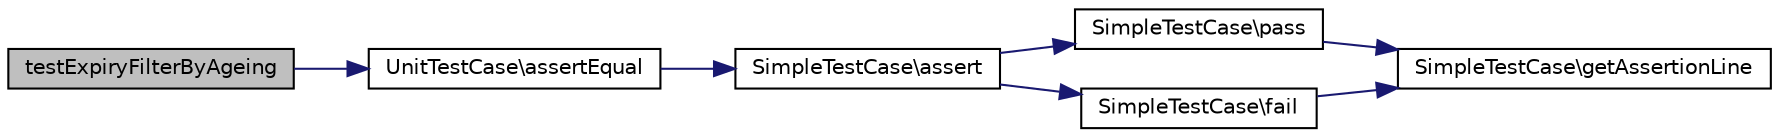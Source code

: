 digraph "testExpiryFilterByAgeing"
{
  edge [fontname="Helvetica",fontsize="10",labelfontname="Helvetica",labelfontsize="10"];
  node [fontname="Helvetica",fontsize="10",shape=record];
  rankdir="LR";
  Node1 [label="testExpiryFilterByAgeing",height=0.2,width=0.4,color="black", fillcolor="grey75", style="filled" fontcolor="black"];
  Node1 -> Node2 [color="midnightblue",fontsize="10",style="solid",fontname="Helvetica"];
  Node2 [label="UnitTestCase\\assertEqual",height=0.2,width=0.4,color="black", fillcolor="white", style="filled",URL="$class_unit_test_case.html#a4dfd80fc987c7176bc85e680aeb98161"];
  Node2 -> Node3 [color="midnightblue",fontsize="10",style="solid",fontname="Helvetica"];
  Node3 [label="SimpleTestCase\\assert",height=0.2,width=0.4,color="black", fillcolor="white", style="filled",URL="$class_simple_test_case.html#a9be3866087958c52771a4eb0921a80f8"];
  Node3 -> Node4 [color="midnightblue",fontsize="10",style="solid",fontname="Helvetica"];
  Node4 [label="SimpleTestCase\\pass",height=0.2,width=0.4,color="black", fillcolor="white", style="filled",URL="$class_simple_test_case.html#a413ec6a28c017c7f5c08af552930a023"];
  Node4 -> Node5 [color="midnightblue",fontsize="10",style="solid",fontname="Helvetica"];
  Node5 [label="SimpleTestCase\\getAssertionLine",height=0.2,width=0.4,color="black", fillcolor="white", style="filled",URL="$class_simple_test_case.html#a4389a897171547fc4545f56a75bf0c9f"];
  Node3 -> Node6 [color="midnightblue",fontsize="10",style="solid",fontname="Helvetica"];
  Node6 [label="SimpleTestCase\\fail",height=0.2,width=0.4,color="black", fillcolor="white", style="filled",URL="$class_simple_test_case.html#a74070e976d1372da2111be1c059c6ce3"];
  Node6 -> Node5 [color="midnightblue",fontsize="10",style="solid",fontname="Helvetica"];
}
